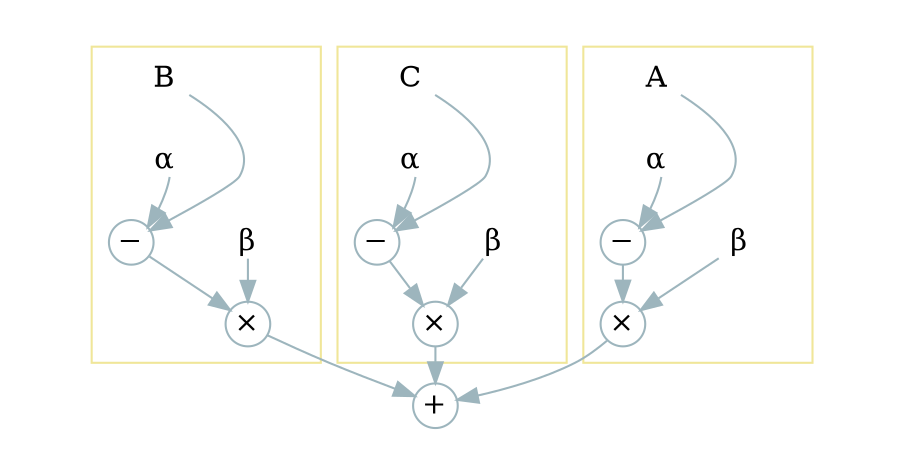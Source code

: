 digraph complex2 {
	
graph [rankdir = "TB"; ranksep = "0.25 equally"; pad = "0.5,0.2"];

edge [color = "#9db5bd"];
node [shape = none; color = "#9db5bd"; margin = "0.0,0.0"; height = "0.2"];

{node [label = <&alpha;>]; alpha1; alpha2; alpha3;};
{node [label = <&minus;>; shape = circle]; minus1; minus2; minus3;};
{node [label = <&beta;>]; beta1; beta2; beta3;};
{node [label = <&times;>; shape = circle]; times1; times2; times3;};
{node [label = "+"; shape = circle]; plus}; 

subgraph clusterA {
	color = "#f0e699";
	A -> alpha1 -> minus1 [style=invis];
	{A  alpha1} -> minus1 [constraint = FALSE];
	{minus1 beta1} -> times1;
}	

subgraph clusterB {
	color = "#f0e699";
	B -> alpha2 -> minus2 [style=invis];
	{B  alpha2} -> minus2 [constraint = FALSE];
	{minus2 beta2} -> times2;
} 	

subgraph clusterC {
	color = "#f0e699";
	C -> alpha3 -> minus3 [style=invis];
	{C  alpha3} -> minus3 [constraint = FALSE];
	{minus3 beta3} -> times3;
}	

{times1 times2 times3} -> plus;

}
